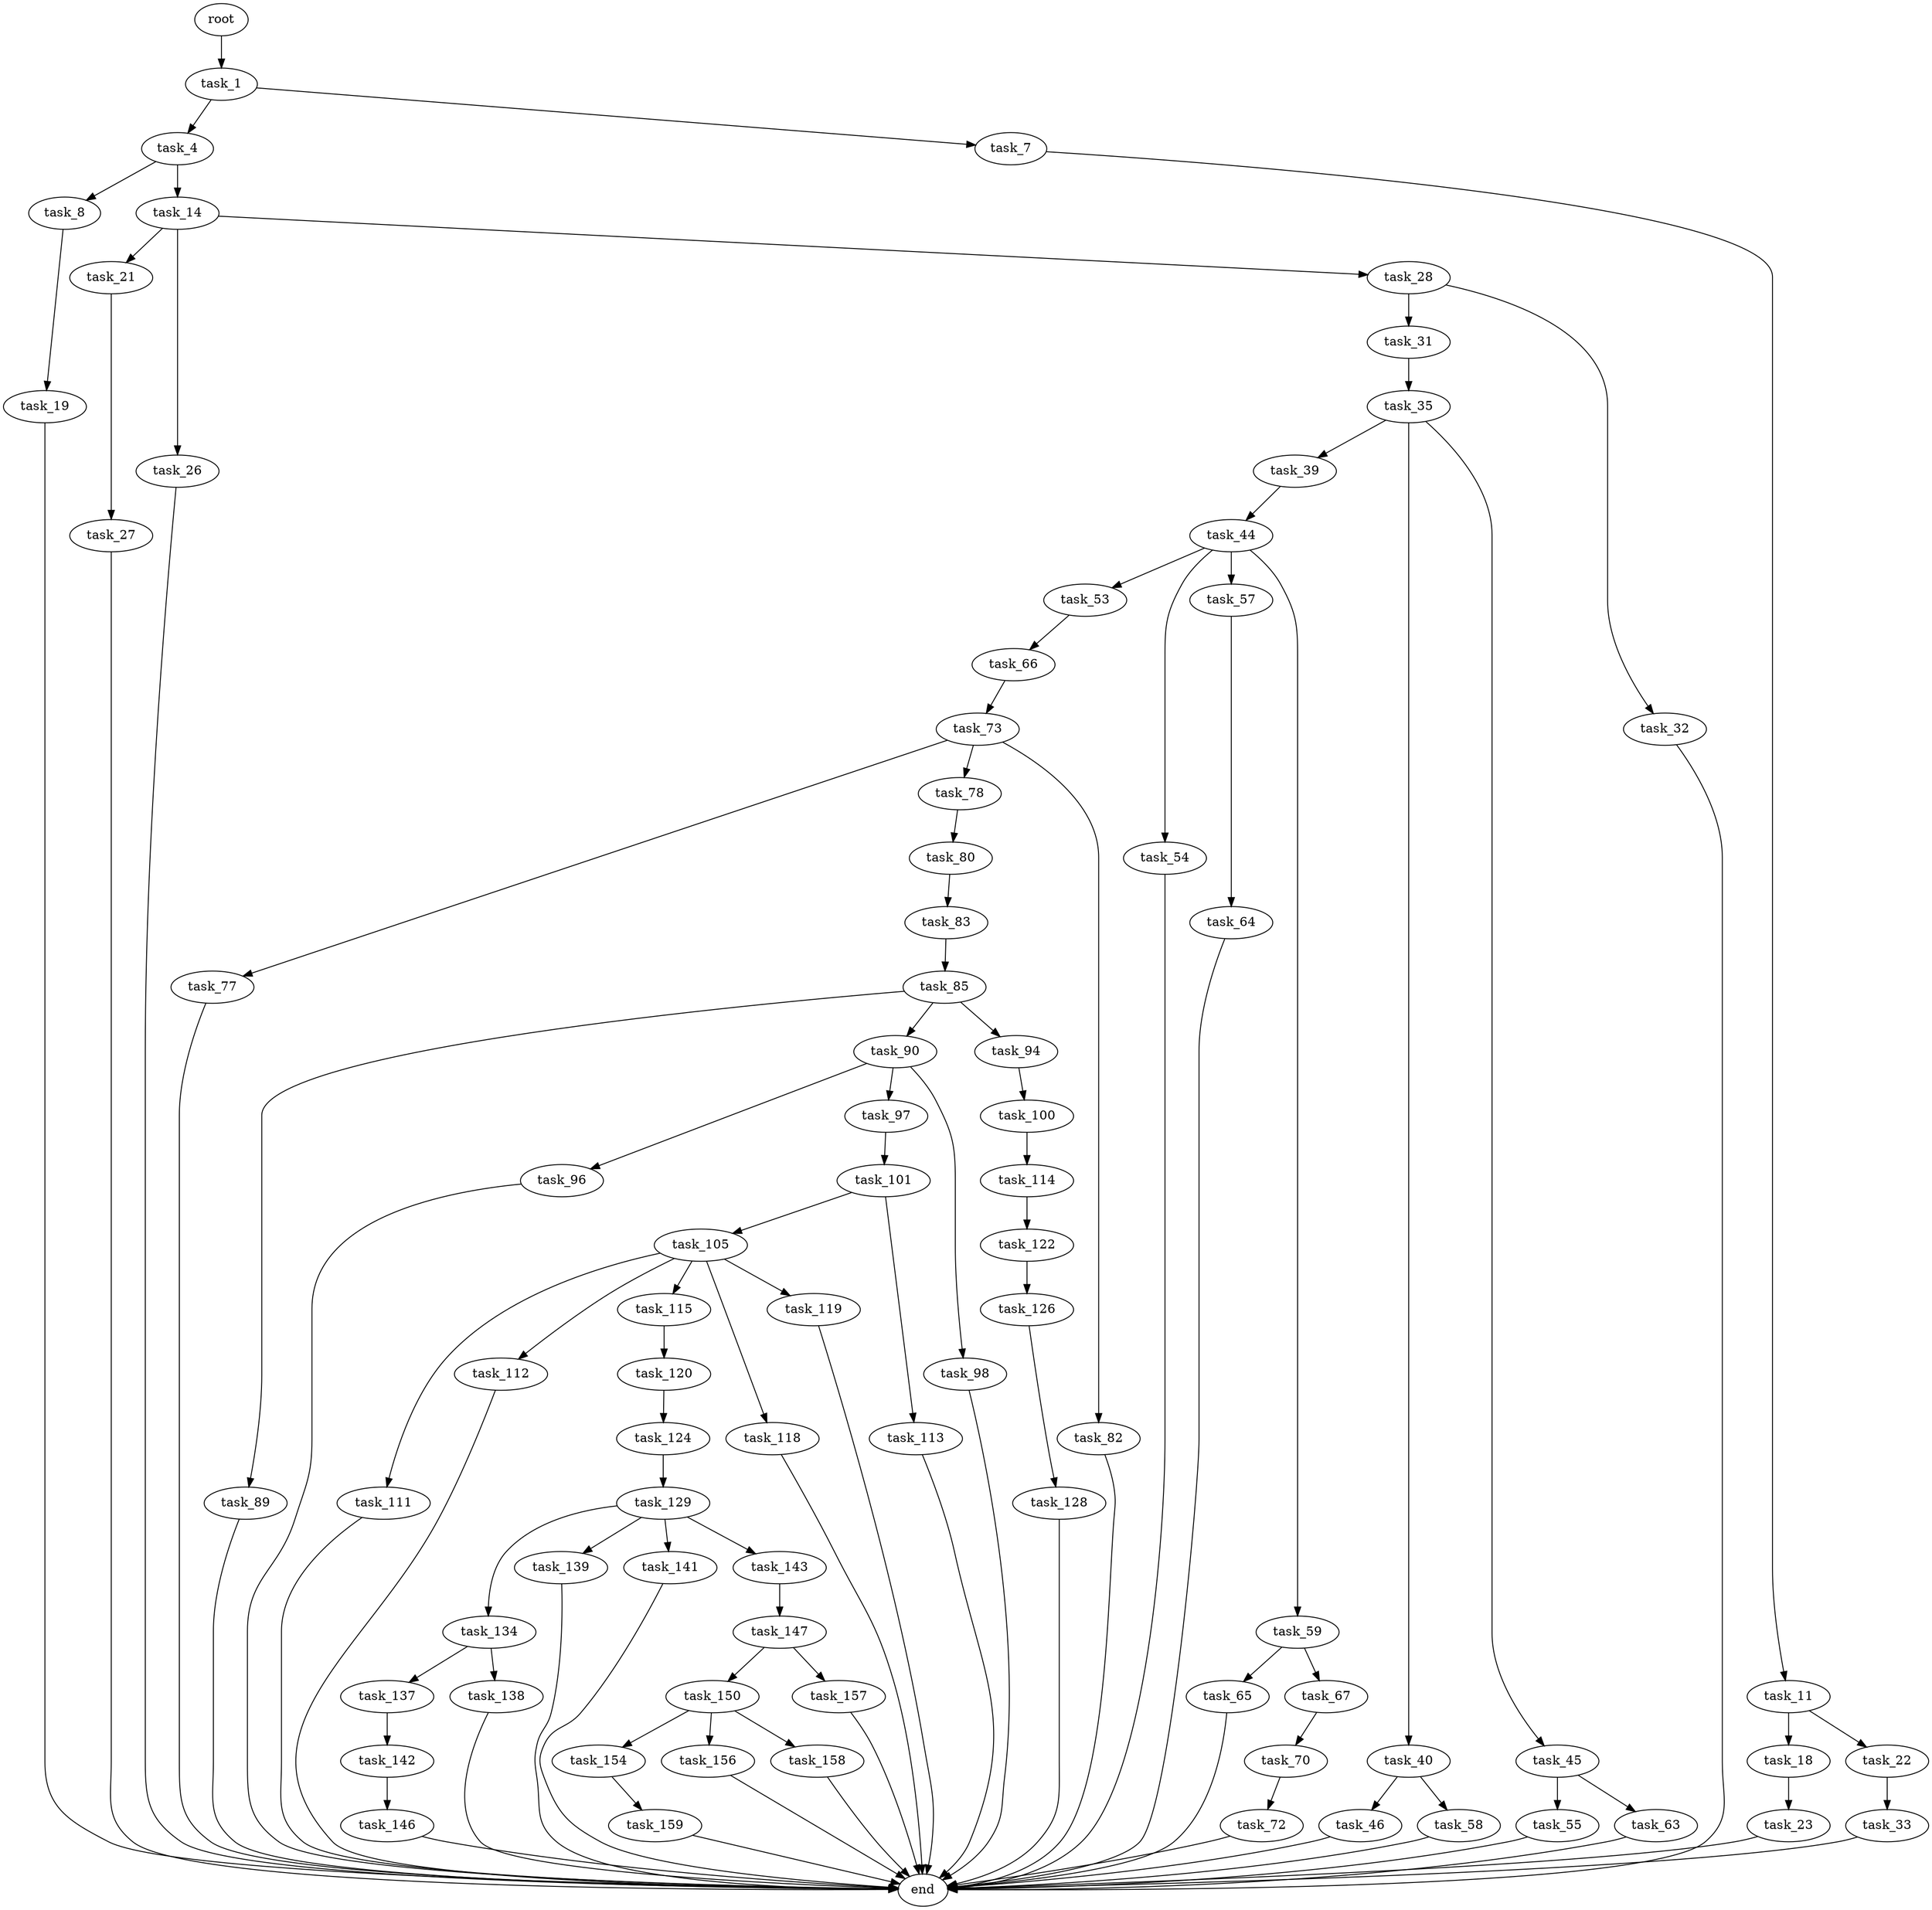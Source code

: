 digraph G {
  root [size="0.000000"];
  task_1 [size="4378282581.000000"];
  task_4 [size="352948896798.000000"];
  task_7 [size="383007580502.000000"];
  task_8 [size="28991029248.000000"];
  task_14 [size="7753013762.000000"];
  task_11 [size="8589934592.000000"];
  task_19 [size="134217728000.000000"];
  task_18 [size="6939421728.000000"];
  task_22 [size="177687333036.000000"];
  task_21 [size="2725475190.000000"];
  task_26 [size="45485003685.000000"];
  task_28 [size="28991029248.000000"];
  task_23 [size="42828579003.000000"];
  end [size="0.000000"];
  task_27 [size="1073741824000.000000"];
  task_33 [size="32934305730.000000"];
  task_31 [size="368293445632.000000"];
  task_32 [size="2493585378.000000"];
  task_35 [size="27476576094.000000"];
  task_39 [size="549755813888.000000"];
  task_40 [size="3612293898.000000"];
  task_45 [size="43434024664.000000"];
  task_44 [size="276882363831.000000"];
  task_46 [size="43568474513.000000"];
  task_58 [size="28991029248.000000"];
  task_53 [size="368293445632.000000"];
  task_54 [size="4747439445.000000"];
  task_57 [size="7940261078.000000"];
  task_59 [size="9829684798.000000"];
  task_55 [size="3033556653.000000"];
  task_63 [size="28991029248.000000"];
  task_66 [size="143155763208.000000"];
  task_64 [size="9369794516.000000"];
  task_65 [size="368293445632.000000"];
  task_67 [size="304964028082.000000"];
  task_73 [size="8103947536.000000"];
  task_70 [size="28991029248.000000"];
  task_72 [size="47188307133.000000"];
  task_77 [size="831604529352.000000"];
  task_78 [size="193539888178.000000"];
  task_82 [size="102220955191.000000"];
  task_80 [size="28991029248.000000"];
  task_83 [size="549755813888.000000"];
  task_85 [size="278183644055.000000"];
  task_89 [size="18354897110.000000"];
  task_90 [size="85305250808.000000"];
  task_94 [size="28991029248.000000"];
  task_96 [size="38609562942.000000"];
  task_97 [size="4700098810.000000"];
  task_98 [size="4978832097.000000"];
  task_100 [size="549755813888.000000"];
  task_101 [size="1248552640696.000000"];
  task_114 [size="6904227521.000000"];
  task_105 [size="740668039871.000000"];
  task_113 [size="203405967891.000000"];
  task_111 [size="35259922877.000000"];
  task_112 [size="86874667092.000000"];
  task_115 [size="993957552585.000000"];
  task_118 [size="198006330420.000000"];
  task_119 [size="14068626408.000000"];
  task_122 [size="68719476736.000000"];
  task_120 [size="91617162086.000000"];
  task_124 [size="28991029248.000000"];
  task_126 [size="1002944402682.000000"];
  task_129 [size="28991029248.000000"];
  task_128 [size="508652142.000000"];
  task_134 [size="68719476736.000000"];
  task_139 [size="1082075083329.000000"];
  task_141 [size="782757789696.000000"];
  task_143 [size="4573809986.000000"];
  task_137 [size="19194524131.000000"];
  task_138 [size="8589934592.000000"];
  task_142 [size="1429730633.000000"];
  task_146 [size="84452665272.000000"];
  task_147 [size="326581113514.000000"];
  task_150 [size="134217728000.000000"];
  task_157 [size="8589934592.000000"];
  task_154 [size="2578642960.000000"];
  task_156 [size="1073741824000.000000"];
  task_158 [size="231928233984.000000"];
  task_159 [size="1045879636163.000000"];

  root -> task_1 [size="1.000000"];
  task_1 -> task_4 [size="301989888.000000"];
  task_1 -> task_7 [size="301989888.000000"];
  task_4 -> task_8 [size="301989888.000000"];
  task_4 -> task_14 [size="301989888.000000"];
  task_7 -> task_11 [size="301989888.000000"];
  task_8 -> task_19 [size="75497472.000000"];
  task_14 -> task_21 [size="411041792.000000"];
  task_14 -> task_26 [size="411041792.000000"];
  task_14 -> task_28 [size="411041792.000000"];
  task_11 -> task_18 [size="33554432.000000"];
  task_11 -> task_22 [size="33554432.000000"];
  task_19 -> end [size="1.000000"];
  task_18 -> task_23 [size="134217728.000000"];
  task_22 -> task_33 [size="134217728.000000"];
  task_21 -> task_27 [size="134217728.000000"];
  task_26 -> end [size="1.000000"];
  task_28 -> task_31 [size="75497472.000000"];
  task_28 -> task_32 [size="75497472.000000"];
  task_23 -> end [size="1.000000"];
  task_27 -> end [size="1.000000"];
  task_33 -> end [size="1.000000"];
  task_31 -> task_35 [size="411041792.000000"];
  task_32 -> end [size="1.000000"];
  task_35 -> task_39 [size="33554432.000000"];
  task_35 -> task_40 [size="33554432.000000"];
  task_35 -> task_45 [size="33554432.000000"];
  task_39 -> task_44 [size="536870912.000000"];
  task_40 -> task_46 [size="75497472.000000"];
  task_40 -> task_58 [size="75497472.000000"];
  task_45 -> task_55 [size="679477248.000000"];
  task_45 -> task_63 [size="679477248.000000"];
  task_44 -> task_53 [size="209715200.000000"];
  task_44 -> task_54 [size="209715200.000000"];
  task_44 -> task_57 [size="209715200.000000"];
  task_44 -> task_59 [size="209715200.000000"];
  task_46 -> end [size="1.000000"];
  task_58 -> end [size="1.000000"];
  task_53 -> task_66 [size="411041792.000000"];
  task_54 -> end [size="1.000000"];
  task_57 -> task_64 [size="209715200.000000"];
  task_59 -> task_65 [size="679477248.000000"];
  task_59 -> task_67 [size="679477248.000000"];
  task_55 -> end [size="1.000000"];
  task_63 -> end [size="1.000000"];
  task_66 -> task_73 [size="134217728.000000"];
  task_64 -> end [size="1.000000"];
  task_65 -> end [size="1.000000"];
  task_67 -> task_70 [size="411041792.000000"];
  task_73 -> task_77 [size="209715200.000000"];
  task_73 -> task_78 [size="209715200.000000"];
  task_73 -> task_82 [size="209715200.000000"];
  task_70 -> task_72 [size="75497472.000000"];
  task_72 -> end [size="1.000000"];
  task_77 -> end [size="1.000000"];
  task_78 -> task_80 [size="209715200.000000"];
  task_82 -> end [size="1.000000"];
  task_80 -> task_83 [size="75497472.000000"];
  task_83 -> task_85 [size="536870912.000000"];
  task_85 -> task_89 [size="209715200.000000"];
  task_85 -> task_90 [size="209715200.000000"];
  task_85 -> task_94 [size="209715200.000000"];
  task_89 -> end [size="1.000000"];
  task_90 -> task_96 [size="411041792.000000"];
  task_90 -> task_97 [size="411041792.000000"];
  task_90 -> task_98 [size="411041792.000000"];
  task_94 -> task_100 [size="75497472.000000"];
  task_96 -> end [size="1.000000"];
  task_97 -> task_101 [size="134217728.000000"];
  task_98 -> end [size="1.000000"];
  task_100 -> task_114 [size="536870912.000000"];
  task_101 -> task_105 [size="838860800.000000"];
  task_101 -> task_113 [size="838860800.000000"];
  task_114 -> task_122 [size="301989888.000000"];
  task_105 -> task_111 [size="679477248.000000"];
  task_105 -> task_112 [size="679477248.000000"];
  task_105 -> task_115 [size="679477248.000000"];
  task_105 -> task_118 [size="679477248.000000"];
  task_105 -> task_119 [size="679477248.000000"];
  task_113 -> end [size="1.000000"];
  task_111 -> end [size="1.000000"];
  task_112 -> end [size="1.000000"];
  task_115 -> task_120 [size="679477248.000000"];
  task_118 -> end [size="1.000000"];
  task_119 -> end [size="1.000000"];
  task_122 -> task_126 [size="134217728.000000"];
  task_120 -> task_124 [size="75497472.000000"];
  task_124 -> task_129 [size="75497472.000000"];
  task_126 -> task_128 [size="838860800.000000"];
  task_129 -> task_134 [size="75497472.000000"];
  task_129 -> task_139 [size="75497472.000000"];
  task_129 -> task_141 [size="75497472.000000"];
  task_129 -> task_143 [size="75497472.000000"];
  task_128 -> end [size="1.000000"];
  task_134 -> task_137 [size="134217728.000000"];
  task_134 -> task_138 [size="134217728.000000"];
  task_139 -> end [size="1.000000"];
  task_141 -> end [size="1.000000"];
  task_143 -> task_147 [size="536870912.000000"];
  task_137 -> task_142 [size="838860800.000000"];
  task_138 -> end [size="1.000000"];
  task_142 -> task_146 [size="33554432.000000"];
  task_146 -> end [size="1.000000"];
  task_147 -> task_150 [size="209715200.000000"];
  task_147 -> task_157 [size="209715200.000000"];
  task_150 -> task_154 [size="209715200.000000"];
  task_150 -> task_156 [size="209715200.000000"];
  task_150 -> task_158 [size="209715200.000000"];
  task_157 -> end [size="1.000000"];
  task_154 -> task_159 [size="134217728.000000"];
  task_156 -> end [size="1.000000"];
  task_158 -> end [size="1.000000"];
  task_159 -> end [size="1.000000"];
}
